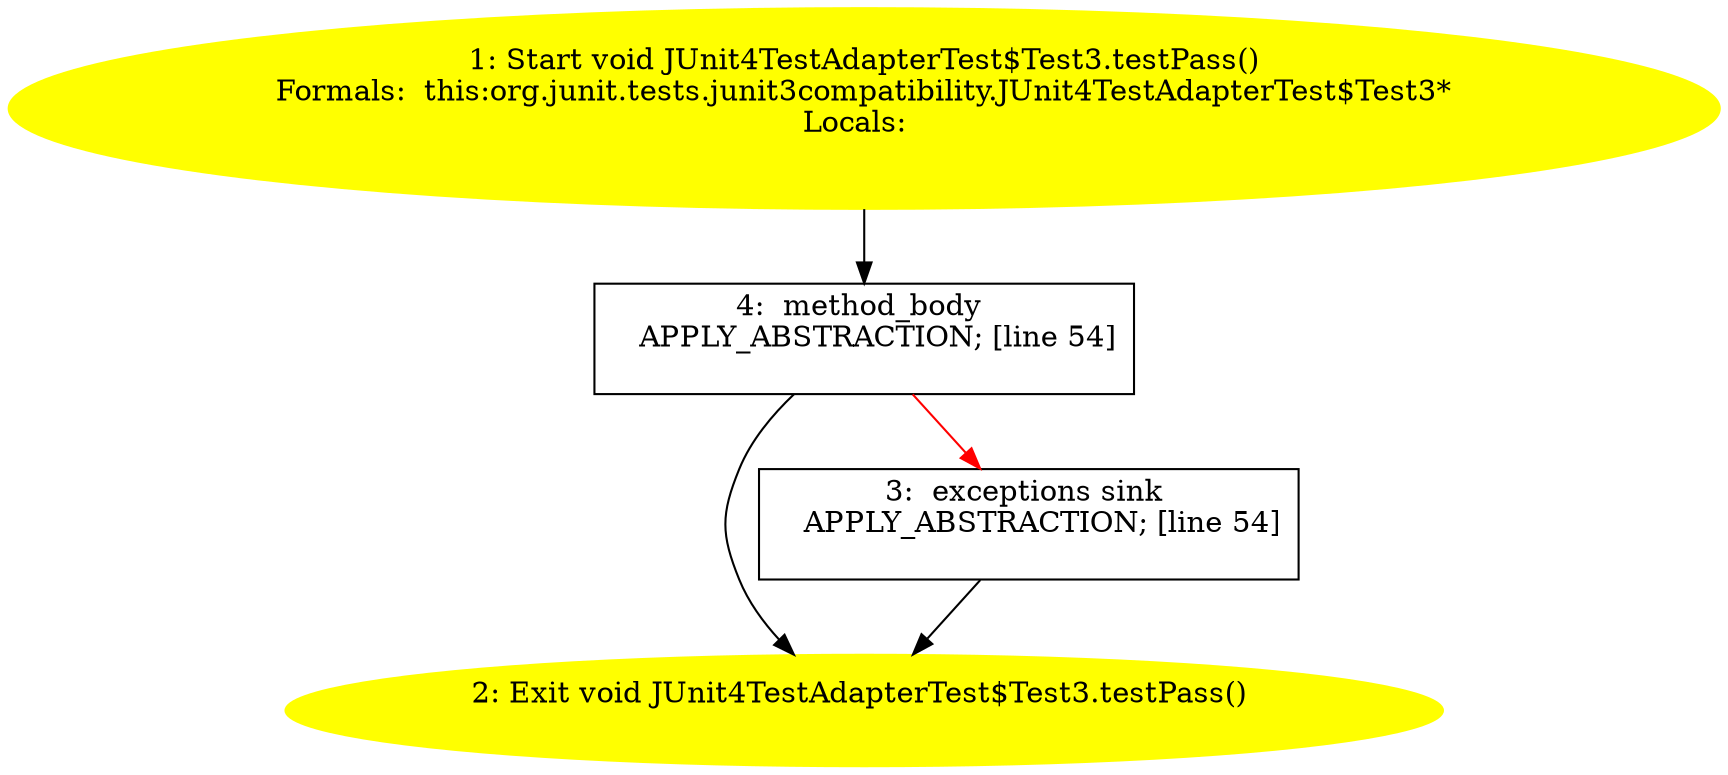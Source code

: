 /* @generated */
digraph cfg {
"org.junit.tests.junit3compatibility.JUnit4TestAdapterTest$Test3.testPass():void.91d715f7304f14207475ccd65ef391a8_1" [label="1: Start void JUnit4TestAdapterTest$Test3.testPass()\nFormals:  this:org.junit.tests.junit3compatibility.JUnit4TestAdapterTest$Test3*\nLocals:  \n  " color=yellow style=filled]
	

	 "org.junit.tests.junit3compatibility.JUnit4TestAdapterTest$Test3.testPass():void.91d715f7304f14207475ccd65ef391a8_1" -> "org.junit.tests.junit3compatibility.JUnit4TestAdapterTest$Test3.testPass():void.91d715f7304f14207475ccd65ef391a8_4" ;
"org.junit.tests.junit3compatibility.JUnit4TestAdapterTest$Test3.testPass():void.91d715f7304f14207475ccd65ef391a8_2" [label="2: Exit void JUnit4TestAdapterTest$Test3.testPass() \n  " color=yellow style=filled]
	

"org.junit.tests.junit3compatibility.JUnit4TestAdapterTest$Test3.testPass():void.91d715f7304f14207475ccd65ef391a8_3" [label="3:  exceptions sink \n   APPLY_ABSTRACTION; [line 54]\n " shape="box"]
	

	 "org.junit.tests.junit3compatibility.JUnit4TestAdapterTest$Test3.testPass():void.91d715f7304f14207475ccd65ef391a8_3" -> "org.junit.tests.junit3compatibility.JUnit4TestAdapterTest$Test3.testPass():void.91d715f7304f14207475ccd65ef391a8_2" ;
"org.junit.tests.junit3compatibility.JUnit4TestAdapterTest$Test3.testPass():void.91d715f7304f14207475ccd65ef391a8_4" [label="4:  method_body \n   APPLY_ABSTRACTION; [line 54]\n " shape="box"]
	

	 "org.junit.tests.junit3compatibility.JUnit4TestAdapterTest$Test3.testPass():void.91d715f7304f14207475ccd65ef391a8_4" -> "org.junit.tests.junit3compatibility.JUnit4TestAdapterTest$Test3.testPass():void.91d715f7304f14207475ccd65ef391a8_2" ;
	 "org.junit.tests.junit3compatibility.JUnit4TestAdapterTest$Test3.testPass():void.91d715f7304f14207475ccd65ef391a8_4" -> "org.junit.tests.junit3compatibility.JUnit4TestAdapterTest$Test3.testPass():void.91d715f7304f14207475ccd65ef391a8_3" [color="red" ];
}
